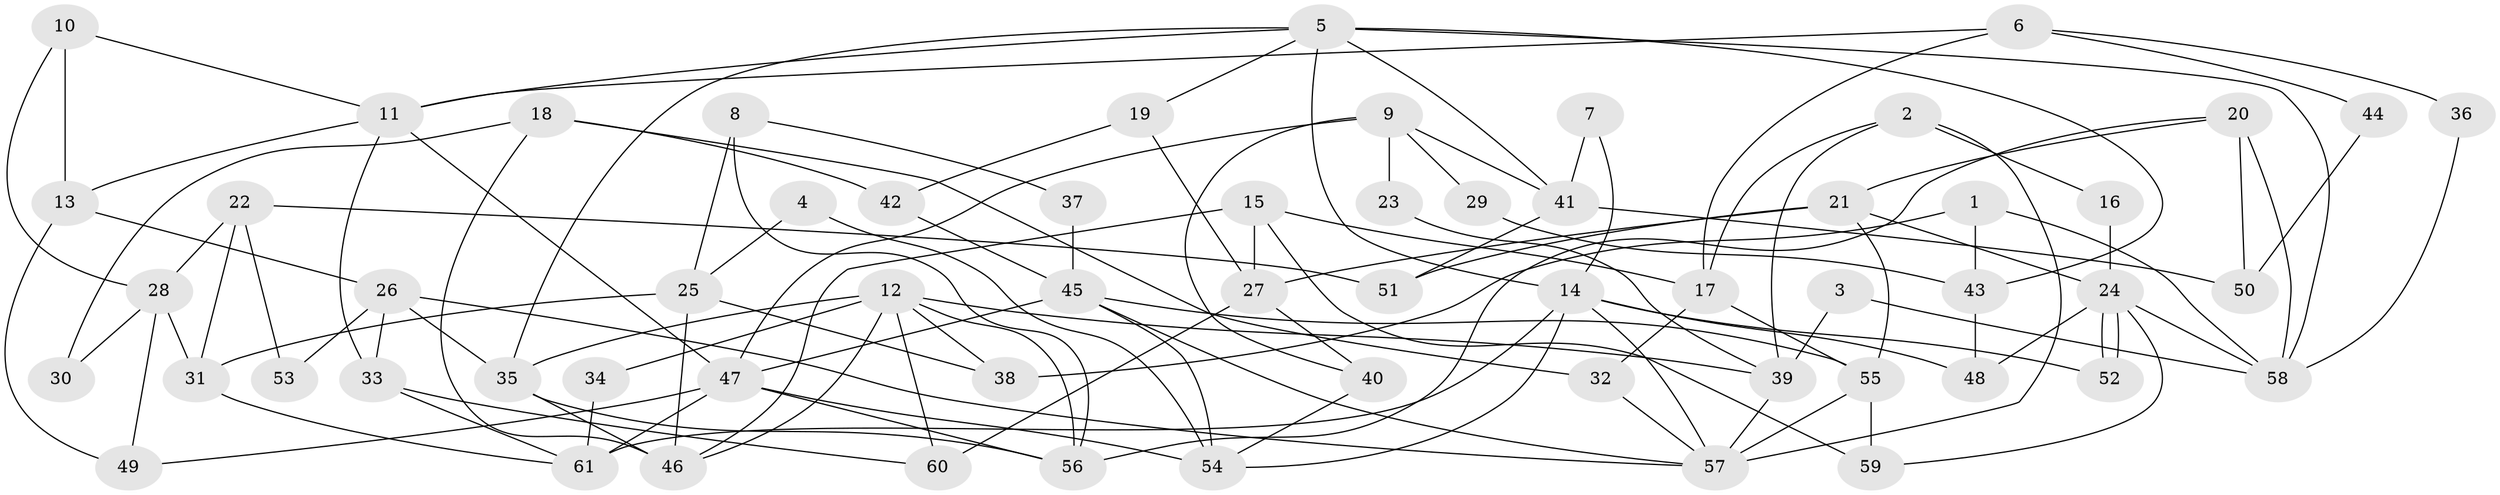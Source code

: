 // Generated by graph-tools (version 1.1) at 2025/26/03/09/25 03:26:11]
// undirected, 61 vertices, 122 edges
graph export_dot {
graph [start="1"]
  node [color=gray90,style=filled];
  1;
  2;
  3;
  4;
  5;
  6;
  7;
  8;
  9;
  10;
  11;
  12;
  13;
  14;
  15;
  16;
  17;
  18;
  19;
  20;
  21;
  22;
  23;
  24;
  25;
  26;
  27;
  28;
  29;
  30;
  31;
  32;
  33;
  34;
  35;
  36;
  37;
  38;
  39;
  40;
  41;
  42;
  43;
  44;
  45;
  46;
  47;
  48;
  49;
  50;
  51;
  52;
  53;
  54;
  55;
  56;
  57;
  58;
  59;
  60;
  61;
  1 -- 38;
  1 -- 43;
  1 -- 58;
  2 -- 17;
  2 -- 57;
  2 -- 16;
  2 -- 39;
  3 -- 39;
  3 -- 58;
  4 -- 54;
  4 -- 25;
  5 -- 35;
  5 -- 58;
  5 -- 11;
  5 -- 14;
  5 -- 19;
  5 -- 41;
  5 -- 43;
  6 -- 17;
  6 -- 11;
  6 -- 36;
  6 -- 44;
  7 -- 41;
  7 -- 14;
  8 -- 25;
  8 -- 56;
  8 -- 37;
  9 -- 40;
  9 -- 47;
  9 -- 23;
  9 -- 29;
  9 -- 41;
  10 -- 13;
  10 -- 28;
  10 -- 11;
  11 -- 13;
  11 -- 33;
  11 -- 47;
  12 -- 56;
  12 -- 39;
  12 -- 34;
  12 -- 35;
  12 -- 38;
  12 -- 46;
  12 -- 60;
  13 -- 26;
  13 -- 49;
  14 -- 54;
  14 -- 48;
  14 -- 52;
  14 -- 57;
  14 -- 61;
  15 -- 46;
  15 -- 27;
  15 -- 17;
  15 -- 59;
  16 -- 24;
  17 -- 55;
  17 -- 32;
  18 -- 42;
  18 -- 32;
  18 -- 30;
  18 -- 46;
  19 -- 27;
  19 -- 42;
  20 -- 56;
  20 -- 58;
  20 -- 21;
  20 -- 50;
  21 -- 55;
  21 -- 24;
  21 -- 27;
  21 -- 51;
  22 -- 31;
  22 -- 51;
  22 -- 28;
  22 -- 53;
  23 -- 39;
  24 -- 52;
  24 -- 52;
  24 -- 48;
  24 -- 58;
  24 -- 59;
  25 -- 46;
  25 -- 31;
  25 -- 38;
  26 -- 35;
  26 -- 57;
  26 -- 33;
  26 -- 53;
  27 -- 60;
  27 -- 40;
  28 -- 49;
  28 -- 30;
  28 -- 31;
  29 -- 43;
  31 -- 61;
  32 -- 57;
  33 -- 60;
  33 -- 61;
  34 -- 61;
  35 -- 46;
  35 -- 56;
  36 -- 58;
  37 -- 45;
  39 -- 57;
  40 -- 54;
  41 -- 50;
  41 -- 51;
  42 -- 45;
  43 -- 48;
  44 -- 50;
  45 -- 47;
  45 -- 57;
  45 -- 54;
  45 -- 55;
  47 -- 61;
  47 -- 49;
  47 -- 54;
  47 -- 56;
  55 -- 59;
  55 -- 57;
}

